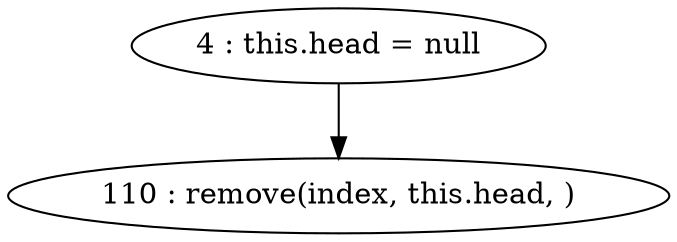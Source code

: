 digraph G {
"4 : this.head = null"
"4 : this.head = null" -> "110 : remove(index, this.head, )"
"110 : remove(index, this.head, )"
}